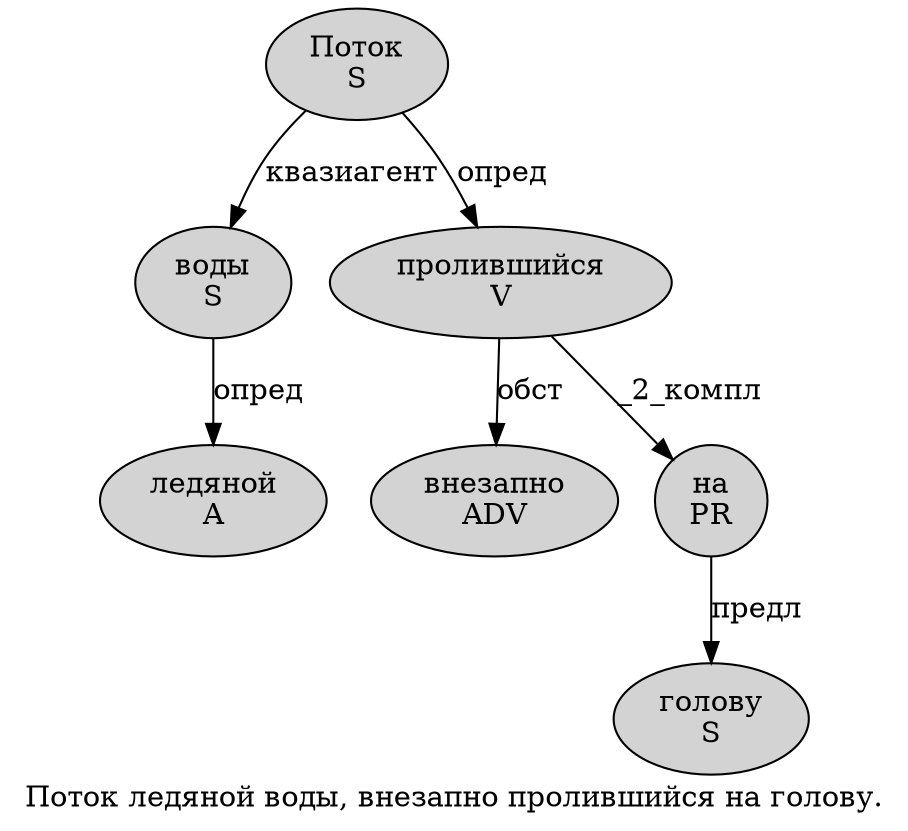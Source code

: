 digraph SENTENCE_1214 {
	graph [label="Поток ледяной воды, внезапно пролившийся на голову."]
	node [style=filled]
		0 [label="Поток
S" color="" fillcolor=lightgray penwidth=1 shape=ellipse]
		1 [label="ледяной
A" color="" fillcolor=lightgray penwidth=1 shape=ellipse]
		2 [label="воды
S" color="" fillcolor=lightgray penwidth=1 shape=ellipse]
		4 [label="внезапно
ADV" color="" fillcolor=lightgray penwidth=1 shape=ellipse]
		5 [label="пролившийся
V" color="" fillcolor=lightgray penwidth=1 shape=ellipse]
		6 [label="на
PR" color="" fillcolor=lightgray penwidth=1 shape=ellipse]
		7 [label="голову
S" color="" fillcolor=lightgray penwidth=1 shape=ellipse]
			6 -> 7 [label="предл"]
			5 -> 4 [label="обст"]
			5 -> 6 [label="_2_компл"]
			2 -> 1 [label="опред"]
			0 -> 2 [label="квазиагент"]
			0 -> 5 [label="опред"]
}